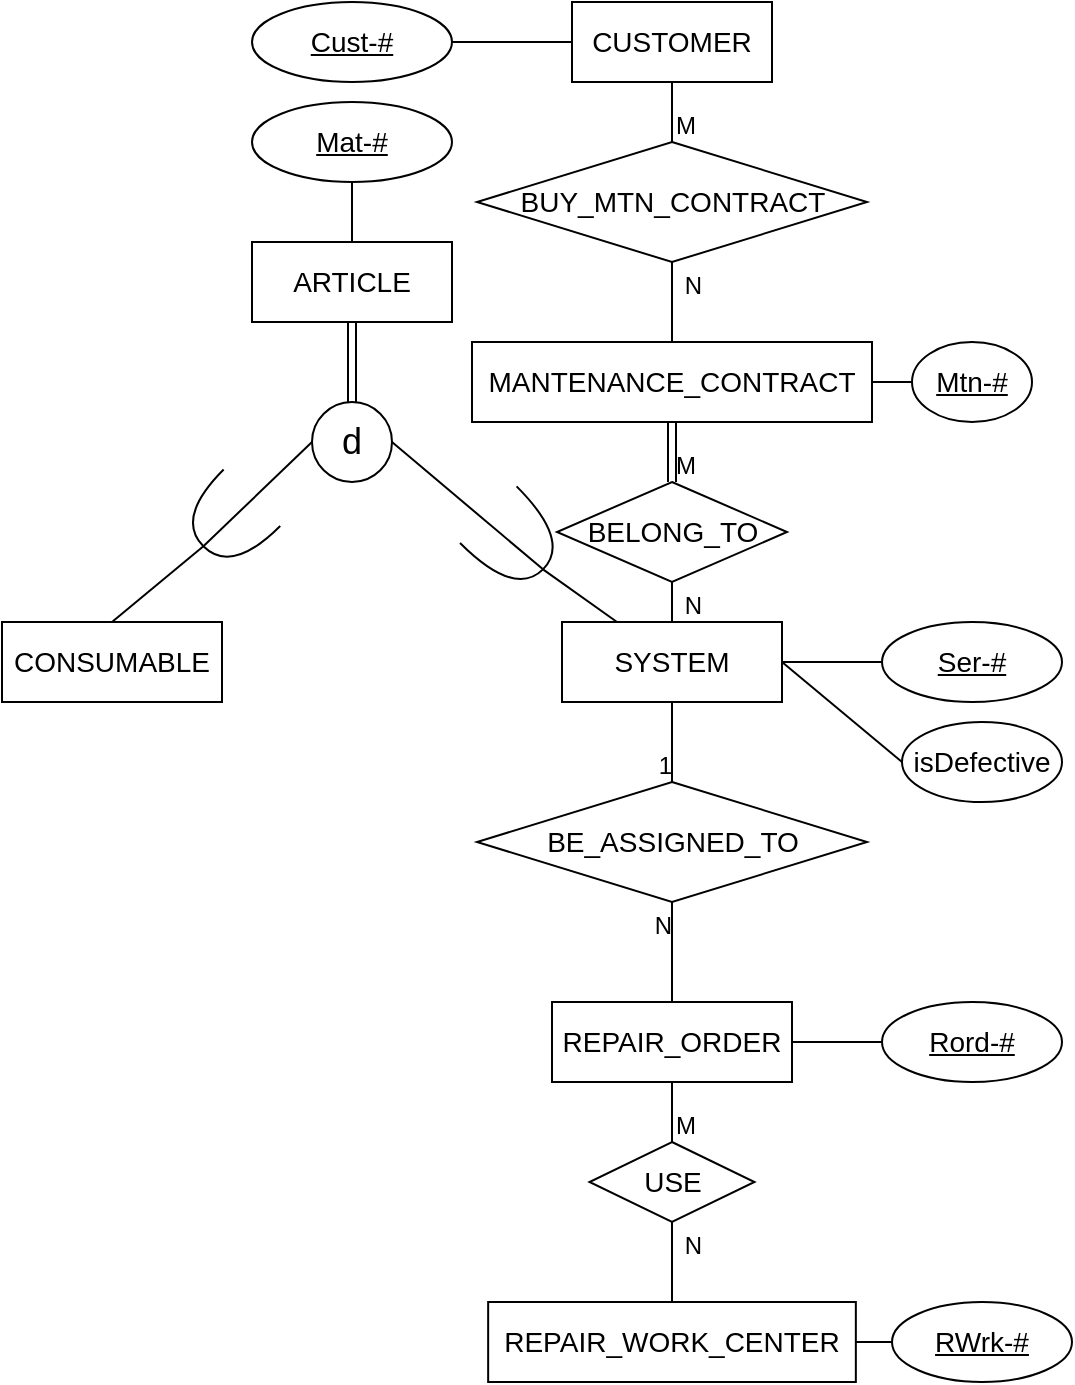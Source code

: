 <mxfile version="15.2.9" type="github">
  <diagram id="R2lEEEUBdFMjLlhIrx00" name="Page-1">
    <mxGraphModel dx="1422" dy="775" grid="1" gridSize="10" guides="1" tooltips="1" connect="1" arrows="1" fold="1" page="1" pageScale="1" pageWidth="850" pageHeight="1100" math="0" shadow="0" extFonts="Permanent Marker^https://fonts.googleapis.com/css?family=Permanent+Marker">
      <root>
        <mxCell id="0" />
        <mxCell id="1" parent="0" />
        <mxCell id="C3N5uGgPw5BcAoMVFrJw-1" value="&lt;font style=&quot;font-size: 14px&quot;&gt;ARTICLE&lt;/font&gt;" style="whiteSpace=wrap;html=1;align=center;" parent="1" vertex="1">
          <mxGeometry x="325" y="230" width="100" height="40" as="geometry" />
        </mxCell>
        <mxCell id="C3N5uGgPw5BcAoMVFrJw-2" value="&lt;span style=&quot;font-size: 14px&quot;&gt;Mat-#&lt;/span&gt;" style="ellipse;whiteSpace=wrap;html=1;align=center;fontStyle=4;" parent="1" vertex="1">
          <mxGeometry x="325" y="160" width="100" height="40" as="geometry" />
        </mxCell>
        <mxCell id="C3N5uGgPw5BcAoMVFrJw-3" value="" style="endArrow=none;html=1;rounded=0;exitX=0.5;exitY=1;exitDx=0;exitDy=0;entryX=0.5;entryY=0;entryDx=0;entryDy=0;" parent="1" source="C3N5uGgPw5BcAoMVFrJw-2" target="C3N5uGgPw5BcAoMVFrJw-1" edge="1">
          <mxGeometry relative="1" as="geometry">
            <mxPoint x="340" y="430" as="sourcePoint" />
            <mxPoint x="500" y="430" as="targetPoint" />
          </mxGeometry>
        </mxCell>
        <mxCell id="C3N5uGgPw5BcAoMVFrJw-4" value="&lt;font style=&quot;font-size: 14px&quot;&gt;CONSUMABLE&lt;/font&gt;" style="whiteSpace=wrap;html=1;align=center;" parent="1" vertex="1">
          <mxGeometry x="200" y="420" width="110" height="40" as="geometry" />
        </mxCell>
        <mxCell id="C3N5uGgPw5BcAoMVFrJw-5" value="&lt;font style=&quot;font-size: 14px&quot;&gt;SYSTEM&lt;/font&gt;" style="whiteSpace=wrap;html=1;align=center;" parent="1" vertex="1">
          <mxGeometry x="480" y="420" width="110" height="40" as="geometry" />
        </mxCell>
        <mxCell id="C3N5uGgPw5BcAoMVFrJw-7" value="&lt;span style=&quot;font-size: 18px&quot;&gt;d&lt;/span&gt;" style="ellipse;whiteSpace=wrap;html=1;align=center;" parent="1" vertex="1">
          <mxGeometry x="355" y="310" width="40" height="40" as="geometry" />
        </mxCell>
        <mxCell id="C3N5uGgPw5BcAoMVFrJw-8" value="" style="endArrow=none;html=1;rounded=0;entryX=1;entryY=0.5;entryDx=0;entryDy=0;entryPerimeter=0;exitX=0.5;exitY=0;exitDx=0;exitDy=0;" parent="1" source="C3N5uGgPw5BcAoMVFrJw-4" target="C3N5uGgPw5BcAoMVFrJw-9" edge="1">
          <mxGeometry relative="1" as="geometry">
            <mxPoint x="280" y="400" as="sourcePoint" />
            <mxPoint x="360" y="460" as="targetPoint" />
          </mxGeometry>
        </mxCell>
        <mxCell id="C3N5uGgPw5BcAoMVFrJw-9" value="" style="shape=requiredInterface;html=1;verticalLabelPosition=bottom;rotation=135;" parent="1" vertex="1">
          <mxGeometry x="295.67" y="350" width="34.33" height="40" as="geometry" />
        </mxCell>
        <mxCell id="C3N5uGgPw5BcAoMVFrJw-10" value="" style="shape=requiredInterface;html=1;verticalLabelPosition=bottom;rotation=45;" parent="1" vertex="1">
          <mxGeometry x="437.5" y="360" width="38.66" height="40" as="geometry" />
        </mxCell>
        <mxCell id="C3N5uGgPw5BcAoMVFrJw-11" value="" style="endArrow=none;html=1;rounded=0;exitX=0;exitY=0.5;exitDx=0;exitDy=0;entryX=1;entryY=0.5;entryDx=0;entryDy=0;entryPerimeter=0;" parent="1" source="C3N5uGgPw5BcAoMVFrJw-7" target="C3N5uGgPw5BcAoMVFrJw-9" edge="1">
          <mxGeometry relative="1" as="geometry">
            <mxPoint x="370" y="510.0" as="sourcePoint" />
            <mxPoint x="370" y="474.33" as="targetPoint" />
          </mxGeometry>
        </mxCell>
        <mxCell id="C3N5uGgPw5BcAoMVFrJw-12" value="" style="endArrow=none;html=1;rounded=0;exitX=1;exitY=0.5;exitDx=0;exitDy=0;exitPerimeter=0;entryX=0.25;entryY=0;entryDx=0;entryDy=0;" parent="1" source="C3N5uGgPw5BcAoMVFrJw-10" target="C3N5uGgPw5BcAoMVFrJw-5" edge="1">
          <mxGeometry relative="1" as="geometry">
            <mxPoint x="380" y="520.0" as="sourcePoint" />
            <mxPoint x="480" y="410" as="targetPoint" />
          </mxGeometry>
        </mxCell>
        <mxCell id="C3N5uGgPw5BcAoMVFrJw-13" value="" style="endArrow=none;html=1;rounded=0;exitX=1;exitY=0.5;exitDx=0;exitDy=0;entryX=1;entryY=0.5;entryDx=0;entryDy=0;exitPerimeter=0;" parent="1" source="C3N5uGgPw5BcAoMVFrJw-10" target="C3N5uGgPw5BcAoMVFrJw-7" edge="1">
          <mxGeometry relative="1" as="geometry">
            <mxPoint x="541.07" y="459.995" as="sourcePoint" />
            <mxPoint x="620" y="510.0" as="targetPoint" />
          </mxGeometry>
        </mxCell>
        <mxCell id="C3N5uGgPw5BcAoMVFrJw-14" value="" style="endArrow=none;html=1;rounded=0;exitX=0.5;exitY=1;exitDx=0;exitDy=0;entryX=0.5;entryY=0;entryDx=0;entryDy=0;shape=link;" parent="1" source="C3N5uGgPw5BcAoMVFrJw-1" target="C3N5uGgPw5BcAoMVFrJw-7" edge="1">
          <mxGeometry relative="1" as="geometry">
            <mxPoint x="360" y="320" as="sourcePoint" />
            <mxPoint x="385" y="480" as="targetPoint" />
          </mxGeometry>
        </mxCell>
        <mxCell id="C3N5uGgPw5BcAoMVFrJw-16" style="edgeStyle=orthogonalEdgeStyle;rounded=0;orthogonalLoop=1;jettySize=auto;html=1;exitX=0.5;exitY=1;exitDx=0;exitDy=0;" parent="1" source="C3N5uGgPw5BcAoMVFrJw-4" target="C3N5uGgPw5BcAoMVFrJw-4" edge="1">
          <mxGeometry relative="1" as="geometry" />
        </mxCell>
        <mxCell id="C3N5uGgPw5BcAoMVFrJw-17" value="&lt;span style=&quot;font-size: 14px&quot;&gt;Ser-#&lt;/span&gt;" style="ellipse;whiteSpace=wrap;html=1;align=center;fontStyle=4;" parent="1" vertex="1">
          <mxGeometry x="640" y="420" width="90" height="40" as="geometry" />
        </mxCell>
        <mxCell id="C3N5uGgPw5BcAoMVFrJw-20" value="" style="endArrow=none;html=1;rounded=0;exitX=1;exitY=0.5;exitDx=0;exitDy=0;entryX=0;entryY=0.5;entryDx=0;entryDy=0;" parent="1" source="C3N5uGgPw5BcAoMVFrJw-5" target="C3N5uGgPw5BcAoMVFrJw-17" edge="1">
          <mxGeometry relative="1" as="geometry">
            <mxPoint x="325.355" y="224.142" as="sourcePoint" />
            <mxPoint x="385" y="260" as="targetPoint" />
          </mxGeometry>
        </mxCell>
        <mxCell id="C3N5uGgPw5BcAoMVFrJw-36" value="&lt;font style=&quot;font-size: 14px&quot;&gt;BE_ASSIGNED_TO&lt;/font&gt;" style="shape=rhombus;perimeter=rhombusPerimeter;whiteSpace=wrap;html=1;align=center;" parent="1" vertex="1">
          <mxGeometry x="437.5" y="500" width="195" height="60" as="geometry" />
        </mxCell>
        <mxCell id="C3N5uGgPw5BcAoMVFrJw-37" value="&lt;font style=&quot;font-size: 14px&quot;&gt;isDefective&lt;/font&gt;" style="ellipse;whiteSpace=wrap;html=1;align=center;" parent="1" vertex="1">
          <mxGeometry x="650" y="470" width="80" height="40" as="geometry" />
        </mxCell>
        <mxCell id="C3N5uGgPw5BcAoMVFrJw-38" value="" style="endArrow=none;html=1;rounded=0;exitX=1;exitY=0.5;exitDx=0;exitDy=0;entryX=0;entryY=0.5;entryDx=0;entryDy=0;" parent="1" source="C3N5uGgPw5BcAoMVFrJw-5" target="C3N5uGgPw5BcAoMVFrJw-37" edge="1">
          <mxGeometry relative="1" as="geometry">
            <mxPoint x="600" y="450" as="sourcePoint" />
            <mxPoint x="650" y="450" as="targetPoint" />
          </mxGeometry>
        </mxCell>
        <mxCell id="C3N5uGgPw5BcAoMVFrJw-39" value="&lt;font style=&quot;font-size: 14px&quot;&gt;REPAIR_ORDER&lt;/font&gt;" style="whiteSpace=wrap;html=1;align=center;" parent="1" vertex="1">
          <mxGeometry x="475" y="610" width="120" height="40" as="geometry" />
        </mxCell>
        <mxCell id="C3N5uGgPw5BcAoMVFrJw-40" value="&lt;span style=&quot;font-size: 14px&quot;&gt;Rord-#&lt;/span&gt;" style="ellipse;whiteSpace=wrap;html=1;align=center;fontStyle=4;" parent="1" vertex="1">
          <mxGeometry x="640" y="610" width="90" height="40" as="geometry" />
        </mxCell>
        <mxCell id="C3N5uGgPw5BcAoMVFrJw-41" value="" style="endArrow=none;html=1;rounded=0;exitX=1;exitY=0.5;exitDx=0;exitDy=0;entryX=0;entryY=0.5;entryDx=0;entryDy=0;" parent="1" source="C3N5uGgPw5BcAoMVFrJw-39" target="C3N5uGgPw5BcAoMVFrJw-40" edge="1">
          <mxGeometry relative="1" as="geometry">
            <mxPoint x="600" y="450" as="sourcePoint" />
            <mxPoint x="650" y="450" as="targetPoint" />
          </mxGeometry>
        </mxCell>
        <mxCell id="C3N5uGgPw5BcAoMVFrJw-42" value="&lt;font style=&quot;font-size: 14px&quot;&gt;REPAIR_WORK_CENTER&lt;/font&gt;" style="whiteSpace=wrap;html=1;align=center;" parent="1" vertex="1">
          <mxGeometry x="443.08" y="760" width="183.84" height="40" as="geometry" />
        </mxCell>
        <mxCell id="C3N5uGgPw5BcAoMVFrJw-43" value="" style="endArrow=none;html=1;rounded=0;exitX=0.5;exitY=1;exitDx=0;exitDy=0;entryX=0.5;entryY=0;entryDx=0;entryDy=0;" parent="1" source="C3N5uGgPw5BcAoMVFrJw-5" target="C3N5uGgPw5BcAoMVFrJw-36" edge="1">
          <mxGeometry relative="1" as="geometry">
            <mxPoint x="560" y="550" as="sourcePoint" />
            <mxPoint x="720" y="550" as="targetPoint" />
          </mxGeometry>
        </mxCell>
        <mxCell id="C3N5uGgPw5BcAoMVFrJw-44" value="1" style="resizable=0;html=1;align=right;verticalAlign=bottom;" parent="C3N5uGgPw5BcAoMVFrJw-43" connectable="0" vertex="1">
          <mxGeometry x="1" relative="1" as="geometry" />
        </mxCell>
        <mxCell id="C3N5uGgPw5BcAoMVFrJw-45" value="" style="endArrow=none;html=1;rounded=0;entryX=0.5;entryY=1;entryDx=0;entryDy=0;exitX=0.5;exitY=0;exitDx=0;exitDy=0;" parent="1" source="C3N5uGgPw5BcAoMVFrJw-39" target="C3N5uGgPw5BcAoMVFrJw-36" edge="1">
          <mxGeometry relative="1" as="geometry">
            <mxPoint x="520" y="550" as="sourcePoint" />
            <mxPoint x="680" y="550" as="targetPoint" />
          </mxGeometry>
        </mxCell>
        <mxCell id="C3N5uGgPw5BcAoMVFrJw-46" value="N" style="resizable=0;html=1;align=right;verticalAlign=bottom;" parent="C3N5uGgPw5BcAoMVFrJw-45" connectable="0" vertex="1">
          <mxGeometry x="1" relative="1" as="geometry">
            <mxPoint y="20" as="offset" />
          </mxGeometry>
        </mxCell>
        <mxCell id="C3N5uGgPw5BcAoMVFrJw-47" value="&lt;font style=&quot;font-size: 14px&quot;&gt;USE&lt;/font&gt;" style="shape=rhombus;perimeter=rhombusPerimeter;whiteSpace=wrap;html=1;align=center;" parent="1" vertex="1">
          <mxGeometry x="493.75" y="680" width="82.5" height="40" as="geometry" />
        </mxCell>
        <mxCell id="C3N5uGgPw5BcAoMVFrJw-48" value="&lt;span style=&quot;font-size: 14px&quot;&gt;RWrk-#&lt;/span&gt;" style="ellipse;whiteSpace=wrap;html=1;align=center;fontStyle=4;" parent="1" vertex="1">
          <mxGeometry x="645" y="760" width="90" height="40" as="geometry" />
        </mxCell>
        <mxCell id="C3N5uGgPw5BcAoMVFrJw-49" value="" style="endArrow=none;html=1;rounded=0;exitX=1;exitY=0.5;exitDx=0;exitDy=0;entryX=0;entryY=0.5;entryDx=0;entryDy=0;" parent="1" source="C3N5uGgPw5BcAoMVFrJw-42" target="C3N5uGgPw5BcAoMVFrJw-48" edge="1">
          <mxGeometry relative="1" as="geometry">
            <mxPoint x="632.5" y="770" as="sourcePoint" />
            <mxPoint x="687.5" y="590" as="targetPoint" />
          </mxGeometry>
        </mxCell>
        <mxCell id="C3N5uGgPw5BcAoMVFrJw-50" value="" style="endArrow=none;html=1;rounded=0;entryX=0.5;entryY=1;entryDx=0;entryDy=0;exitX=0.5;exitY=0;exitDx=0;exitDy=0;" parent="1" source="C3N5uGgPw5BcAoMVFrJw-47" target="C3N5uGgPw5BcAoMVFrJw-39" edge="1">
          <mxGeometry relative="1" as="geometry">
            <mxPoint x="545" y="310" as="sourcePoint" />
            <mxPoint x="545" y="280" as="targetPoint" />
          </mxGeometry>
        </mxCell>
        <mxCell id="C3N5uGgPw5BcAoMVFrJw-51" value="M" style="resizable=0;html=1;align=left;verticalAlign=bottom;" parent="C3N5uGgPw5BcAoMVFrJw-50" connectable="0" vertex="1">
          <mxGeometry x="-1" relative="1" as="geometry" />
        </mxCell>
        <mxCell id="C3N5uGgPw5BcAoMVFrJw-52" value="" style="endArrow=none;html=1;rounded=0;entryX=0.5;entryY=1;entryDx=0;entryDy=0;exitX=0.5;exitY=0;exitDx=0;exitDy=0;" parent="1" source="C3N5uGgPw5BcAoMVFrJw-42" target="C3N5uGgPw5BcAoMVFrJw-47" edge="1">
          <mxGeometry relative="1" as="geometry">
            <mxPoint x="545" y="430" as="sourcePoint" />
            <mxPoint x="545" y="370" as="targetPoint" />
          </mxGeometry>
        </mxCell>
        <mxCell id="C3N5uGgPw5BcAoMVFrJw-53" value="N" style="resizable=0;html=1;align=right;verticalAlign=bottom;" parent="C3N5uGgPw5BcAoMVFrJw-52" connectable="0" vertex="1">
          <mxGeometry x="1" relative="1" as="geometry">
            <mxPoint x="15" y="20" as="offset" />
          </mxGeometry>
        </mxCell>
        <mxCell id="36hw2eUwj45bmBkk7DqP-1" value="" style="endArrow=none;html=1;rounded=0;entryX=0.5;entryY=1;entryDx=0;entryDy=0;exitX=0.5;exitY=0;exitDx=0;exitDy=0;" edge="1" parent="1" source="36hw2eUwj45bmBkk7DqP-8" target="36hw2eUwj45bmBkk7DqP-5">
          <mxGeometry relative="1" as="geometry">
            <mxPoint x="500" y="370" as="sourcePoint" />
            <mxPoint x="895" y="430" as="targetPoint" />
          </mxGeometry>
        </mxCell>
        <mxCell id="36hw2eUwj45bmBkk7DqP-2" value="M" style="resizable=0;html=1;align=left;verticalAlign=bottom;" connectable="0" vertex="1" parent="36hw2eUwj45bmBkk7DqP-1">
          <mxGeometry x="-1" relative="1" as="geometry" />
        </mxCell>
        <mxCell id="36hw2eUwj45bmBkk7DqP-3" value="" style="endArrow=none;html=1;rounded=0;entryX=0.5;entryY=1;entryDx=0;entryDy=0;exitX=0.5;exitY=0;exitDx=0;exitDy=0;" edge="1" parent="1" target="36hw2eUwj45bmBkk7DqP-8" source="36hw2eUwj45bmBkk7DqP-10">
          <mxGeometry relative="1" as="geometry">
            <mxPoint x="540" y="300" as="sourcePoint" />
            <mxPoint x="500" y="430" as="targetPoint" />
          </mxGeometry>
        </mxCell>
        <mxCell id="36hw2eUwj45bmBkk7DqP-4" value="N" style="resizable=0;html=1;align=right;verticalAlign=bottom;" connectable="0" vertex="1" parent="36hw2eUwj45bmBkk7DqP-3">
          <mxGeometry x="1" relative="1" as="geometry">
            <mxPoint x="15" y="20" as="offset" />
          </mxGeometry>
        </mxCell>
        <mxCell id="36hw2eUwj45bmBkk7DqP-5" value="&lt;font style=&quot;font-size: 14px&quot;&gt;CUSTOMER&lt;/font&gt;" style="whiteSpace=wrap;html=1;align=center;" vertex="1" parent="1">
          <mxGeometry x="485" y="110" width="100" height="40" as="geometry" />
        </mxCell>
        <mxCell id="36hw2eUwj45bmBkk7DqP-6" value="&lt;span style=&quot;font-size: 14px&quot;&gt;Cust-#&lt;/span&gt;" style="ellipse;whiteSpace=wrap;html=1;align=center;fontStyle=4;" vertex="1" parent="1">
          <mxGeometry x="325" y="110" width="100" height="40" as="geometry" />
        </mxCell>
        <mxCell id="36hw2eUwj45bmBkk7DqP-7" value="" style="endArrow=none;html=1;rounded=0;exitX=1;exitY=0.5;exitDx=0;exitDy=0;entryX=0;entryY=0.5;entryDx=0;entryDy=0;" edge="1" parent="1" source="36hw2eUwj45bmBkk7DqP-6" target="36hw2eUwj45bmBkk7DqP-5">
          <mxGeometry relative="1" as="geometry">
            <mxPoint x="330.355" y="104.142" as="sourcePoint" />
            <mxPoint x="390" y="140" as="targetPoint" />
          </mxGeometry>
        </mxCell>
        <mxCell id="36hw2eUwj45bmBkk7DqP-8" value="&lt;font style=&quot;font-size: 14px&quot;&gt;BUY_MTN_CONTRACT&lt;/font&gt;" style="shape=rhombus;perimeter=rhombusPerimeter;whiteSpace=wrap;html=1;align=center;" vertex="1" parent="1">
          <mxGeometry x="437.5" y="180" width="195" height="60" as="geometry" />
        </mxCell>
        <mxCell id="36hw2eUwj45bmBkk7DqP-9" value="&lt;font style=&quot;font-size: 14px&quot;&gt;BELONG_TO&lt;/font&gt;" style="shape=rhombus;perimeter=rhombusPerimeter;whiteSpace=wrap;html=1;align=center;" vertex="1" parent="1">
          <mxGeometry x="477.5" y="350" width="115" height="50" as="geometry" />
        </mxCell>
        <mxCell id="36hw2eUwj45bmBkk7DqP-10" value="&lt;font style=&quot;font-size: 14px&quot;&gt;MANTENANCE_CONTRACT&lt;/font&gt;" style="whiteSpace=wrap;html=1;align=center;" vertex="1" parent="1">
          <mxGeometry x="435" y="280" width="200" height="40" as="geometry" />
        </mxCell>
        <mxCell id="36hw2eUwj45bmBkk7DqP-11" value="" style="endArrow=none;html=1;rounded=0;entryX=0.5;entryY=1;entryDx=0;entryDy=0;exitX=0.5;exitY=0;exitDx=0;exitDy=0;shape=link;" edge="1" parent="1" source="36hw2eUwj45bmBkk7DqP-9" target="36hw2eUwj45bmBkk7DqP-10">
          <mxGeometry relative="1" as="geometry">
            <mxPoint x="550" y="190" as="sourcePoint" />
            <mxPoint x="550" y="160" as="targetPoint" />
          </mxGeometry>
        </mxCell>
        <mxCell id="36hw2eUwj45bmBkk7DqP-12" value="M" style="resizable=0;html=1;align=left;verticalAlign=bottom;" connectable="0" vertex="1" parent="36hw2eUwj45bmBkk7DqP-11">
          <mxGeometry x="-1" relative="1" as="geometry" />
        </mxCell>
        <mxCell id="36hw2eUwj45bmBkk7DqP-13" value="" style="endArrow=none;html=1;rounded=0;entryX=0.5;entryY=1;entryDx=0;entryDy=0;exitX=0.5;exitY=0;exitDx=0;exitDy=0;" edge="1" parent="1" source="C3N5uGgPw5BcAoMVFrJw-5" target="36hw2eUwj45bmBkk7DqP-9">
          <mxGeometry relative="1" as="geometry">
            <mxPoint x="550" y="290" as="sourcePoint" />
            <mxPoint x="550" y="250" as="targetPoint" />
          </mxGeometry>
        </mxCell>
        <mxCell id="36hw2eUwj45bmBkk7DqP-14" value="N" style="resizable=0;html=1;align=right;verticalAlign=bottom;" connectable="0" vertex="1" parent="36hw2eUwj45bmBkk7DqP-13">
          <mxGeometry x="1" relative="1" as="geometry">
            <mxPoint x="15" y="20" as="offset" />
          </mxGeometry>
        </mxCell>
        <mxCell id="36hw2eUwj45bmBkk7DqP-15" value="&lt;span style=&quot;font-size: 14px&quot;&gt;Mtn-#&lt;/span&gt;" style="ellipse;whiteSpace=wrap;html=1;align=center;fontStyle=4;" vertex="1" parent="1">
          <mxGeometry x="655" y="280" width="60" height="40" as="geometry" />
        </mxCell>
        <mxCell id="36hw2eUwj45bmBkk7DqP-16" value="" style="endArrow=none;html=1;rounded=0;exitX=0;exitY=0.5;exitDx=0;exitDy=0;entryX=1;entryY=0.5;entryDx=0;entryDy=0;" edge="1" parent="1" source="36hw2eUwj45bmBkk7DqP-15" target="36hw2eUwj45bmBkk7DqP-10">
          <mxGeometry relative="1" as="geometry">
            <mxPoint x="665.355" y="264.142" as="sourcePoint" />
            <mxPoint x="820" y="290" as="targetPoint" />
          </mxGeometry>
        </mxCell>
      </root>
    </mxGraphModel>
  </diagram>
</mxfile>
